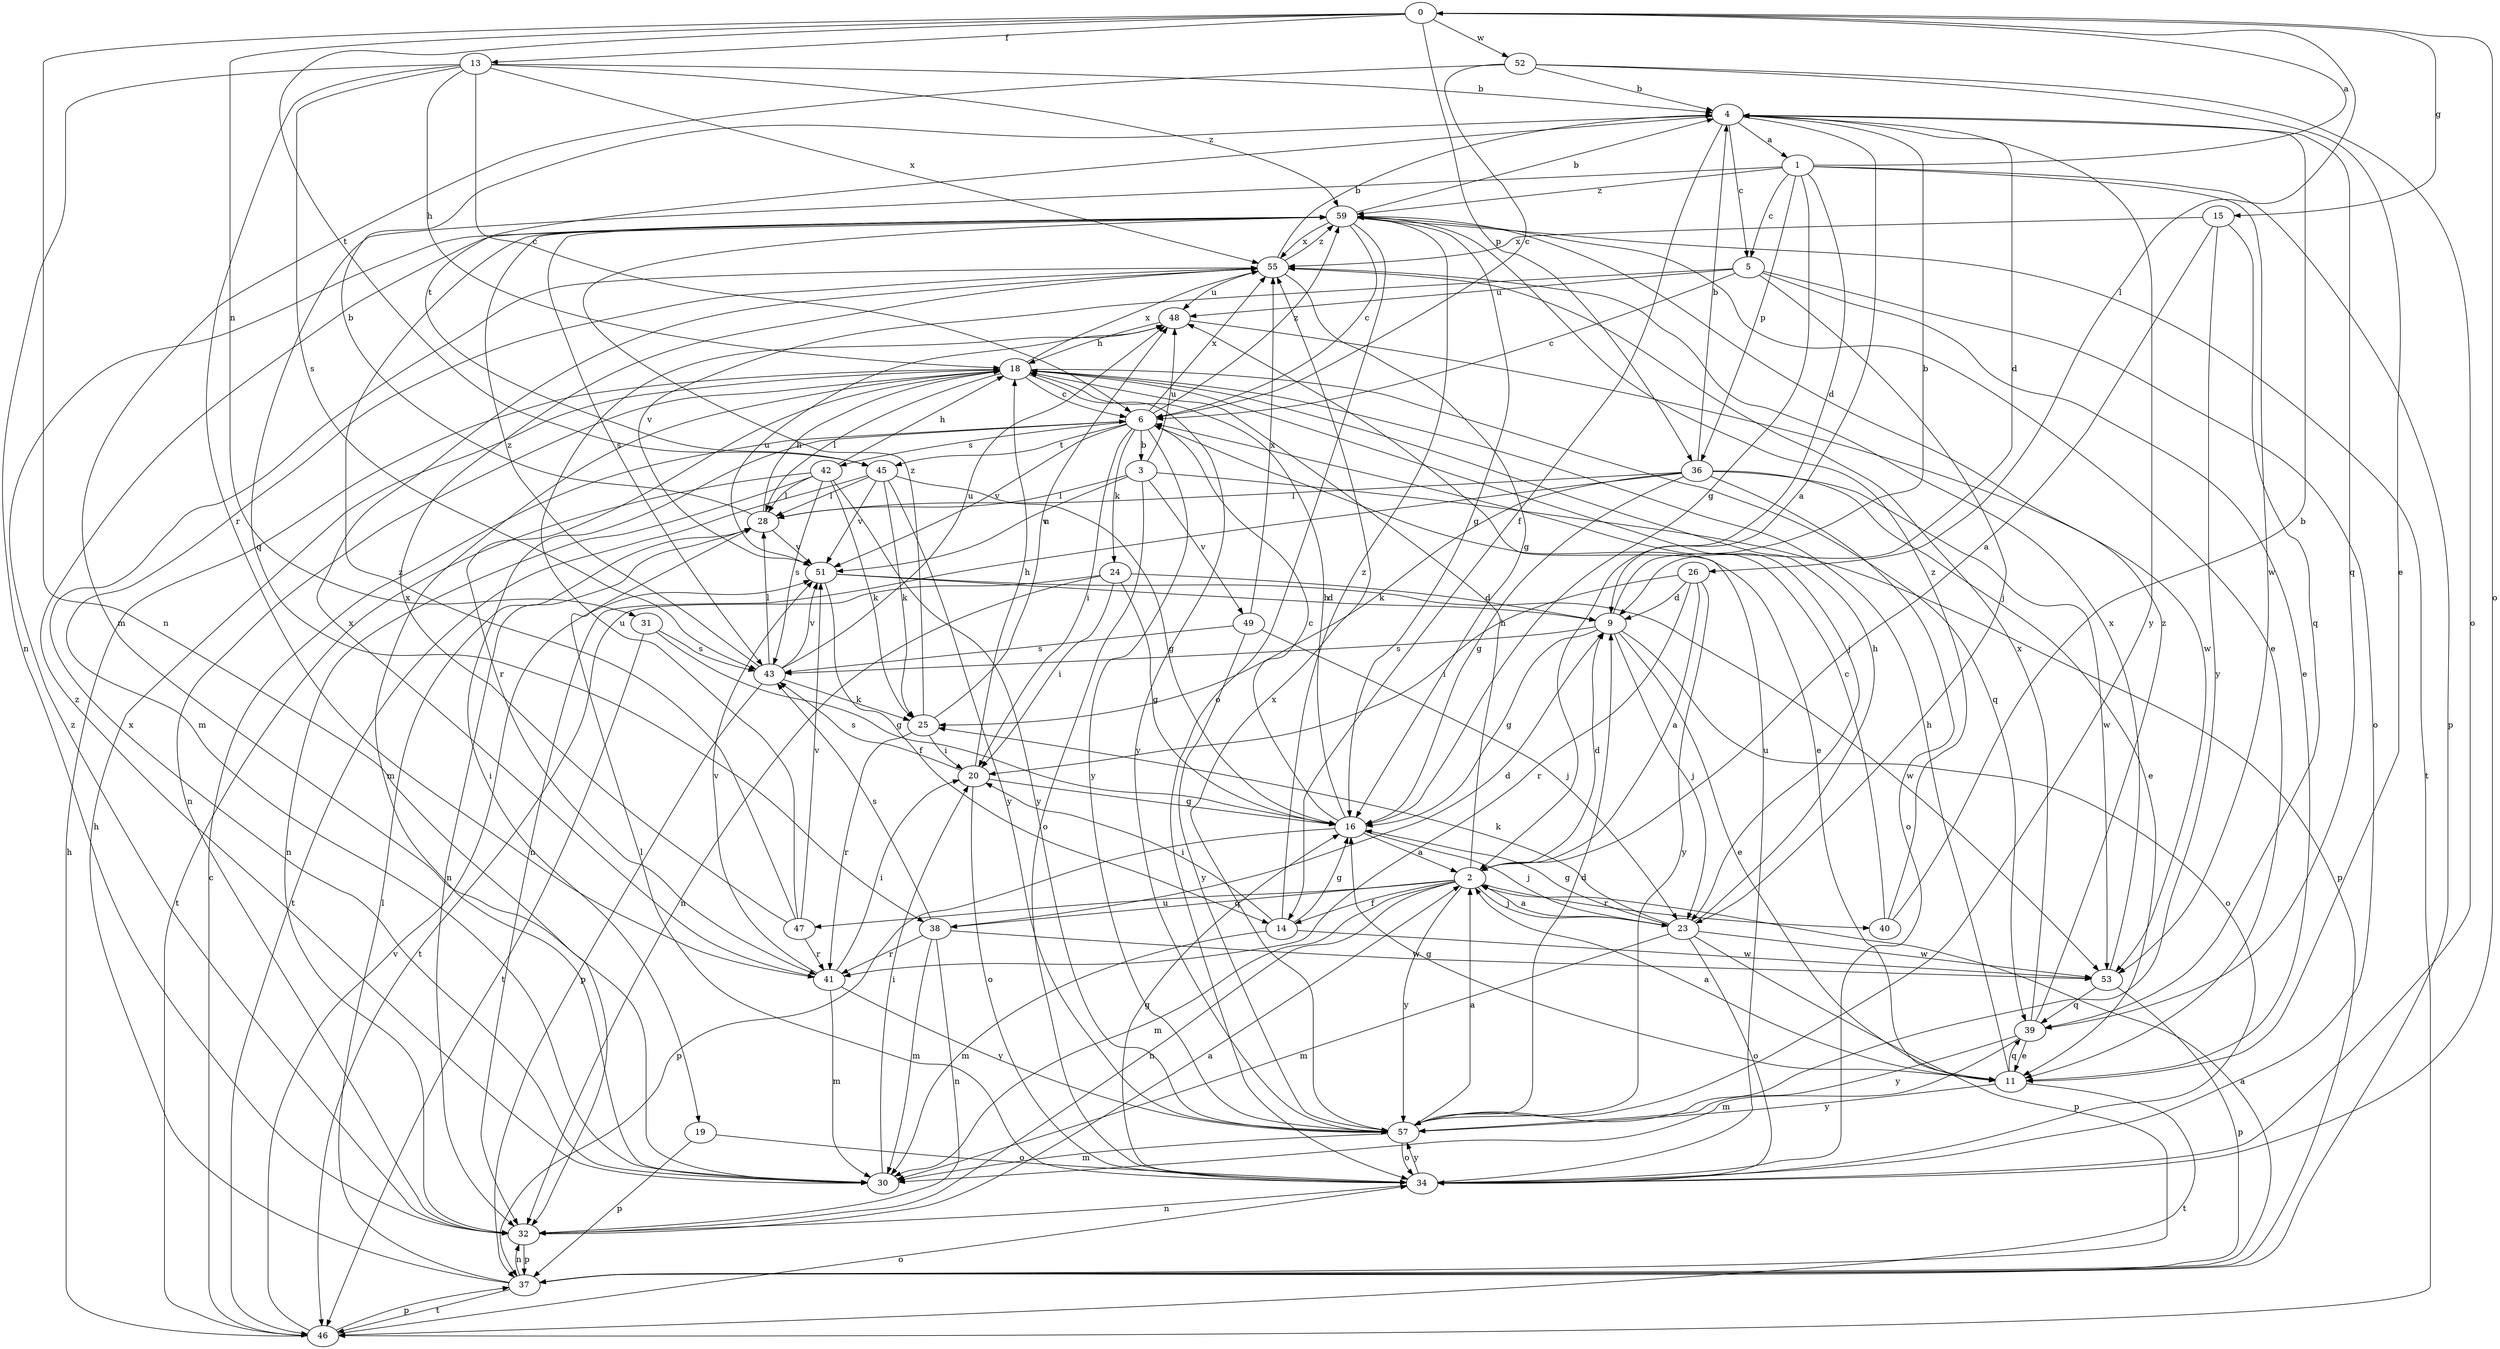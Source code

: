 strict digraph  {
0;
1;
2;
3;
4;
5;
6;
9;
11;
13;
14;
15;
16;
18;
19;
20;
23;
24;
25;
26;
28;
30;
31;
32;
34;
36;
37;
38;
39;
40;
41;
42;
43;
45;
46;
47;
48;
49;
51;
52;
53;
55;
57;
59;
0 -> 13  [label=f];
0 -> 15  [label=g];
0 -> 26  [label=l];
0 -> 31  [label=n];
0 -> 32  [label=n];
0 -> 34  [label=o];
0 -> 36  [label=p];
0 -> 45  [label=t];
0 -> 52  [label=w];
1 -> 0  [label=a];
1 -> 5  [label=c];
1 -> 9  [label=d];
1 -> 16  [label=g];
1 -> 36  [label=p];
1 -> 37  [label=p];
1 -> 38  [label=q];
1 -> 53  [label=w];
1 -> 59  [label=z];
2 -> 9  [label=d];
2 -> 14  [label=f];
2 -> 18  [label=h];
2 -> 23  [label=j];
2 -> 30  [label=m];
2 -> 32  [label=n];
2 -> 38  [label=q];
2 -> 40  [label=r];
2 -> 47  [label=u];
2 -> 57  [label=y];
3 -> 28  [label=l];
3 -> 34  [label=o];
3 -> 37  [label=p];
3 -> 48  [label=u];
3 -> 49  [label=v];
3 -> 51  [label=v];
4 -> 1  [label=a];
4 -> 2  [label=a];
4 -> 5  [label=c];
4 -> 9  [label=d];
4 -> 14  [label=f];
4 -> 39  [label=q];
4 -> 45  [label=t];
4 -> 57  [label=y];
5 -> 6  [label=c];
5 -> 11  [label=e];
5 -> 23  [label=j];
5 -> 34  [label=o];
5 -> 48  [label=u];
5 -> 51  [label=v];
6 -> 3  [label=b];
6 -> 11  [label=e];
6 -> 19  [label=i];
6 -> 20  [label=i];
6 -> 24  [label=k];
6 -> 42  [label=s];
6 -> 45  [label=t];
6 -> 51  [label=v];
6 -> 55  [label=x];
6 -> 57  [label=y];
6 -> 59  [label=z];
9 -> 4  [label=b];
9 -> 11  [label=e];
9 -> 16  [label=g];
9 -> 23  [label=j];
9 -> 34  [label=o];
9 -> 43  [label=s];
11 -> 2  [label=a];
11 -> 16  [label=g];
11 -> 18  [label=h];
11 -> 39  [label=q];
11 -> 46  [label=t];
11 -> 57  [label=y];
13 -> 4  [label=b];
13 -> 6  [label=c];
13 -> 18  [label=h];
13 -> 32  [label=n];
13 -> 41  [label=r];
13 -> 43  [label=s];
13 -> 55  [label=x];
13 -> 59  [label=z];
14 -> 16  [label=g];
14 -> 20  [label=i];
14 -> 30  [label=m];
14 -> 53  [label=w];
14 -> 59  [label=z];
15 -> 2  [label=a];
15 -> 39  [label=q];
15 -> 55  [label=x];
15 -> 57  [label=y];
16 -> 2  [label=a];
16 -> 6  [label=c];
16 -> 18  [label=h];
16 -> 23  [label=j];
16 -> 37  [label=p];
18 -> 6  [label=c];
18 -> 23  [label=j];
18 -> 28  [label=l];
18 -> 30  [label=m];
18 -> 32  [label=n];
18 -> 39  [label=q];
18 -> 41  [label=r];
18 -> 55  [label=x];
18 -> 57  [label=y];
19 -> 34  [label=o];
19 -> 37  [label=p];
20 -> 16  [label=g];
20 -> 18  [label=h];
20 -> 34  [label=o];
20 -> 43  [label=s];
23 -> 2  [label=a];
23 -> 16  [label=g];
23 -> 18  [label=h];
23 -> 25  [label=k];
23 -> 30  [label=m];
23 -> 34  [label=o];
23 -> 37  [label=p];
23 -> 53  [label=w];
24 -> 9  [label=d];
24 -> 16  [label=g];
24 -> 20  [label=i];
24 -> 32  [label=n];
24 -> 46  [label=t];
25 -> 20  [label=i];
25 -> 41  [label=r];
25 -> 48  [label=u];
25 -> 59  [label=z];
26 -> 2  [label=a];
26 -> 9  [label=d];
26 -> 20  [label=i];
26 -> 41  [label=r];
26 -> 57  [label=y];
28 -> 4  [label=b];
28 -> 18  [label=h];
28 -> 32  [label=n];
28 -> 51  [label=v];
30 -> 20  [label=i];
30 -> 55  [label=x];
30 -> 59  [label=z];
31 -> 16  [label=g];
31 -> 43  [label=s];
31 -> 46  [label=t];
32 -> 2  [label=a];
32 -> 37  [label=p];
32 -> 59  [label=z];
34 -> 16  [label=g];
34 -> 28  [label=l];
34 -> 32  [label=n];
34 -> 48  [label=u];
34 -> 57  [label=y];
36 -> 4  [label=b];
36 -> 11  [label=e];
36 -> 16  [label=g];
36 -> 25  [label=k];
36 -> 28  [label=l];
36 -> 32  [label=n];
36 -> 34  [label=o];
36 -> 53  [label=w];
37 -> 2  [label=a];
37 -> 18  [label=h];
37 -> 28  [label=l];
37 -> 32  [label=n];
37 -> 46  [label=t];
38 -> 9  [label=d];
38 -> 30  [label=m];
38 -> 32  [label=n];
38 -> 41  [label=r];
38 -> 43  [label=s];
38 -> 53  [label=w];
39 -> 11  [label=e];
39 -> 30  [label=m];
39 -> 55  [label=x];
39 -> 57  [label=y];
39 -> 59  [label=z];
40 -> 4  [label=b];
40 -> 6  [label=c];
40 -> 59  [label=z];
41 -> 20  [label=i];
41 -> 30  [label=m];
41 -> 51  [label=v];
41 -> 55  [label=x];
41 -> 57  [label=y];
42 -> 18  [label=h];
42 -> 25  [label=k];
42 -> 28  [label=l];
42 -> 32  [label=n];
42 -> 43  [label=s];
42 -> 46  [label=t];
42 -> 57  [label=y];
43 -> 25  [label=k];
43 -> 28  [label=l];
43 -> 37  [label=p];
43 -> 48  [label=u];
43 -> 51  [label=v];
43 -> 59  [label=z];
45 -> 16  [label=g];
45 -> 25  [label=k];
45 -> 28  [label=l];
45 -> 46  [label=t];
45 -> 51  [label=v];
45 -> 57  [label=y];
46 -> 6  [label=c];
46 -> 18  [label=h];
46 -> 34  [label=o];
46 -> 37  [label=p];
46 -> 51  [label=v];
47 -> 41  [label=r];
47 -> 48  [label=u];
47 -> 51  [label=v];
47 -> 55  [label=x];
47 -> 59  [label=z];
48 -> 18  [label=h];
48 -> 53  [label=w];
49 -> 23  [label=j];
49 -> 43  [label=s];
49 -> 55  [label=x];
49 -> 57  [label=y];
51 -> 9  [label=d];
51 -> 14  [label=f];
51 -> 48  [label=u];
51 -> 53  [label=w];
52 -> 4  [label=b];
52 -> 6  [label=c];
52 -> 11  [label=e];
52 -> 30  [label=m];
52 -> 34  [label=o];
53 -> 37  [label=p];
53 -> 39  [label=q];
53 -> 55  [label=x];
55 -> 4  [label=b];
55 -> 16  [label=g];
55 -> 30  [label=m];
55 -> 48  [label=u];
55 -> 59  [label=z];
57 -> 2  [label=a];
57 -> 9  [label=d];
57 -> 30  [label=m];
57 -> 34  [label=o];
57 -> 55  [label=x];
59 -> 4  [label=b];
59 -> 6  [label=c];
59 -> 11  [label=e];
59 -> 16  [label=g];
59 -> 34  [label=o];
59 -> 43  [label=s];
59 -> 46  [label=t];
59 -> 55  [label=x];
}
